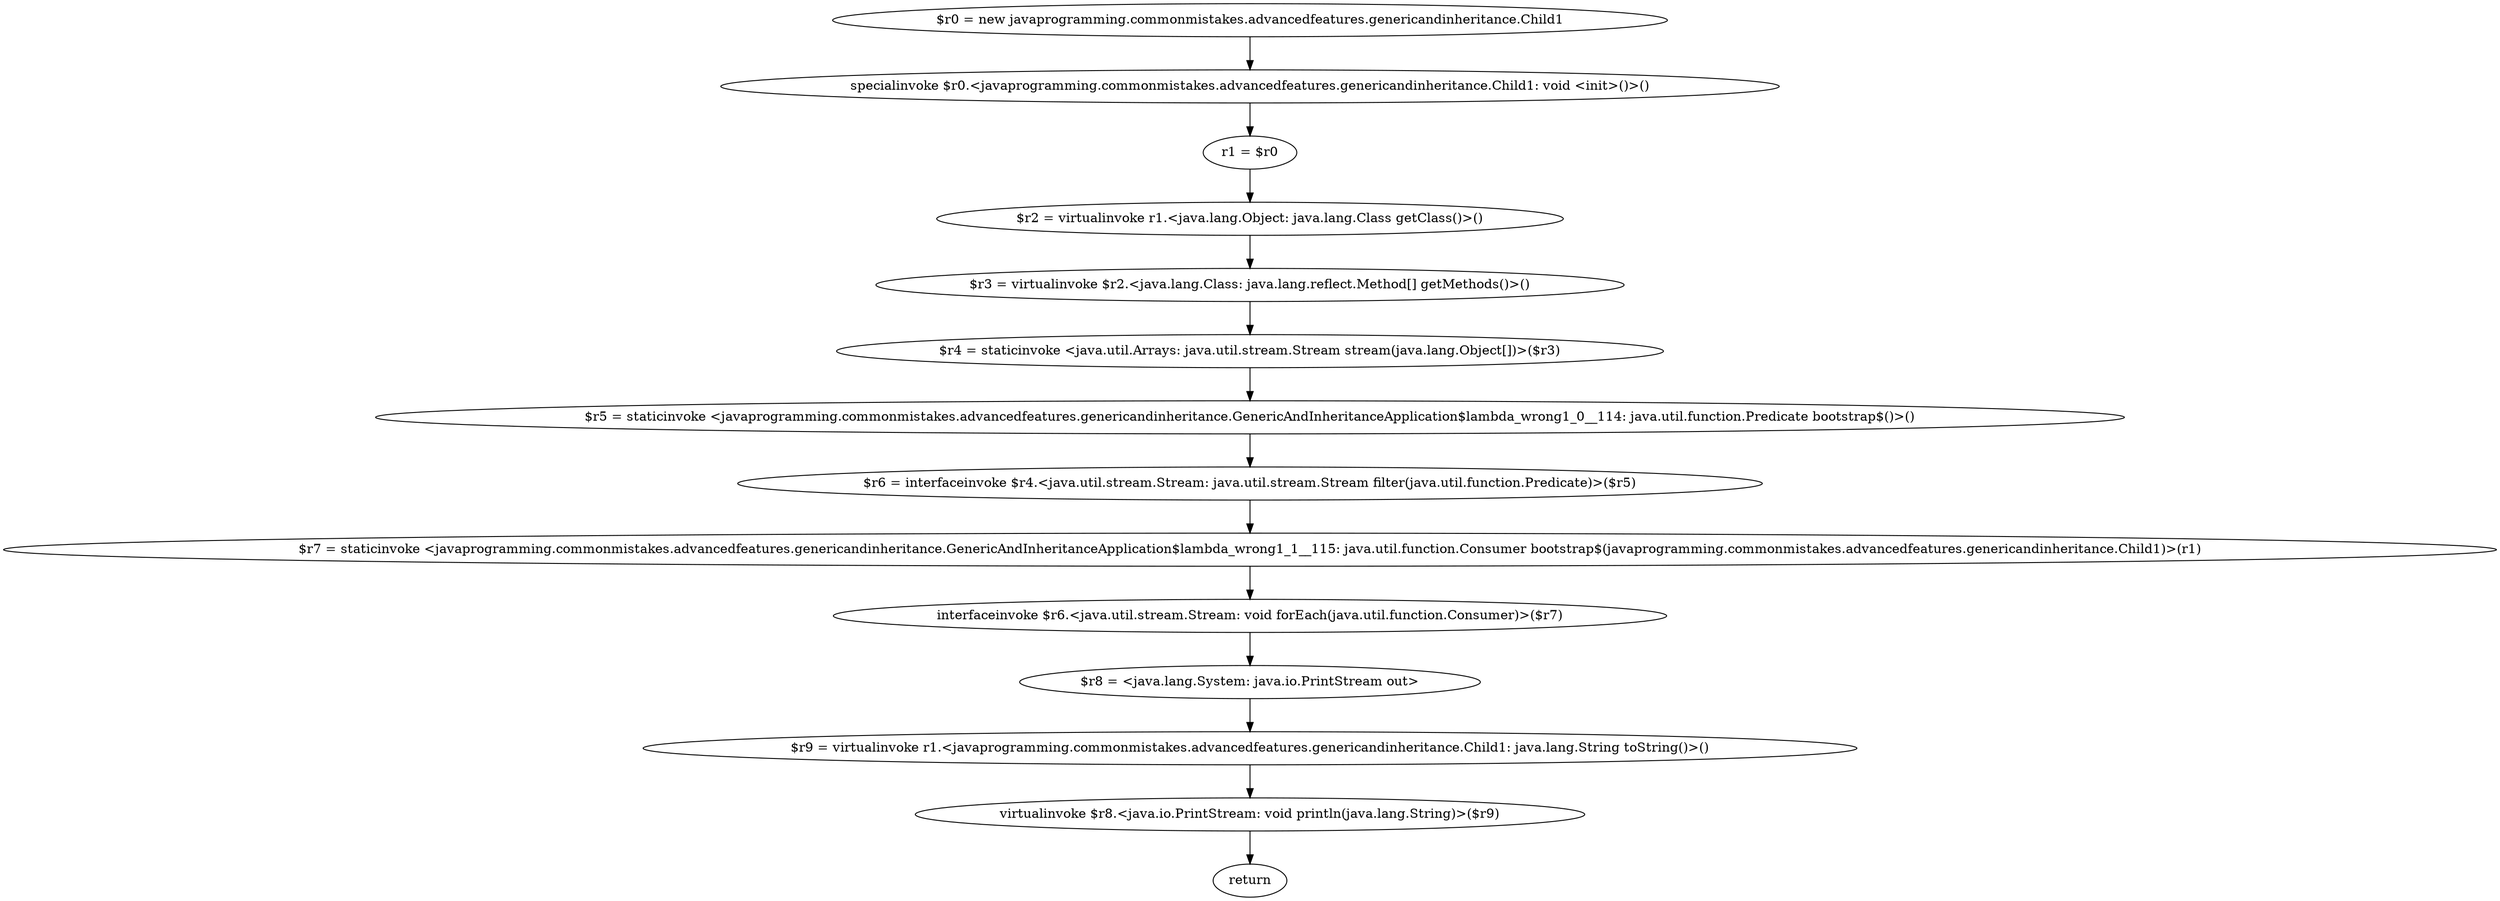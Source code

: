 digraph "unitGraph" {
    "$r0 = new javaprogramming.commonmistakes.advancedfeatures.genericandinheritance.Child1"
    "specialinvoke $r0.<javaprogramming.commonmistakes.advancedfeatures.genericandinheritance.Child1: void <init>()>()"
    "r1 = $r0"
    "$r2 = virtualinvoke r1.<java.lang.Object: java.lang.Class getClass()>()"
    "$r3 = virtualinvoke $r2.<java.lang.Class: java.lang.reflect.Method[] getMethods()>()"
    "$r4 = staticinvoke <java.util.Arrays: java.util.stream.Stream stream(java.lang.Object[])>($r3)"
    "$r5 = staticinvoke <javaprogramming.commonmistakes.advancedfeatures.genericandinheritance.GenericAndInheritanceApplication$lambda_wrong1_0__114: java.util.function.Predicate bootstrap$()>()"
    "$r6 = interfaceinvoke $r4.<java.util.stream.Stream: java.util.stream.Stream filter(java.util.function.Predicate)>($r5)"
    "$r7 = staticinvoke <javaprogramming.commonmistakes.advancedfeatures.genericandinheritance.GenericAndInheritanceApplication$lambda_wrong1_1__115: java.util.function.Consumer bootstrap$(javaprogramming.commonmistakes.advancedfeatures.genericandinheritance.Child1)>(r1)"
    "interfaceinvoke $r6.<java.util.stream.Stream: void forEach(java.util.function.Consumer)>($r7)"
    "$r8 = <java.lang.System: java.io.PrintStream out>"
    "$r9 = virtualinvoke r1.<javaprogramming.commonmistakes.advancedfeatures.genericandinheritance.Child1: java.lang.String toString()>()"
    "virtualinvoke $r8.<java.io.PrintStream: void println(java.lang.String)>($r9)"
    "return"
    "$r0 = new javaprogramming.commonmistakes.advancedfeatures.genericandinheritance.Child1"->"specialinvoke $r0.<javaprogramming.commonmistakes.advancedfeatures.genericandinheritance.Child1: void <init>()>()";
    "specialinvoke $r0.<javaprogramming.commonmistakes.advancedfeatures.genericandinheritance.Child1: void <init>()>()"->"r1 = $r0";
    "r1 = $r0"->"$r2 = virtualinvoke r1.<java.lang.Object: java.lang.Class getClass()>()";
    "$r2 = virtualinvoke r1.<java.lang.Object: java.lang.Class getClass()>()"->"$r3 = virtualinvoke $r2.<java.lang.Class: java.lang.reflect.Method[] getMethods()>()";
    "$r3 = virtualinvoke $r2.<java.lang.Class: java.lang.reflect.Method[] getMethods()>()"->"$r4 = staticinvoke <java.util.Arrays: java.util.stream.Stream stream(java.lang.Object[])>($r3)";
    "$r4 = staticinvoke <java.util.Arrays: java.util.stream.Stream stream(java.lang.Object[])>($r3)"->"$r5 = staticinvoke <javaprogramming.commonmistakes.advancedfeatures.genericandinheritance.GenericAndInheritanceApplication$lambda_wrong1_0__114: java.util.function.Predicate bootstrap$()>()";
    "$r5 = staticinvoke <javaprogramming.commonmistakes.advancedfeatures.genericandinheritance.GenericAndInheritanceApplication$lambda_wrong1_0__114: java.util.function.Predicate bootstrap$()>()"->"$r6 = interfaceinvoke $r4.<java.util.stream.Stream: java.util.stream.Stream filter(java.util.function.Predicate)>($r5)";
    "$r6 = interfaceinvoke $r4.<java.util.stream.Stream: java.util.stream.Stream filter(java.util.function.Predicate)>($r5)"->"$r7 = staticinvoke <javaprogramming.commonmistakes.advancedfeatures.genericandinheritance.GenericAndInheritanceApplication$lambda_wrong1_1__115: java.util.function.Consumer bootstrap$(javaprogramming.commonmistakes.advancedfeatures.genericandinheritance.Child1)>(r1)";
    "$r7 = staticinvoke <javaprogramming.commonmistakes.advancedfeatures.genericandinheritance.GenericAndInheritanceApplication$lambda_wrong1_1__115: java.util.function.Consumer bootstrap$(javaprogramming.commonmistakes.advancedfeatures.genericandinheritance.Child1)>(r1)"->"interfaceinvoke $r6.<java.util.stream.Stream: void forEach(java.util.function.Consumer)>($r7)";
    "interfaceinvoke $r6.<java.util.stream.Stream: void forEach(java.util.function.Consumer)>($r7)"->"$r8 = <java.lang.System: java.io.PrintStream out>";
    "$r8 = <java.lang.System: java.io.PrintStream out>"->"$r9 = virtualinvoke r1.<javaprogramming.commonmistakes.advancedfeatures.genericandinheritance.Child1: java.lang.String toString()>()";
    "$r9 = virtualinvoke r1.<javaprogramming.commonmistakes.advancedfeatures.genericandinheritance.Child1: java.lang.String toString()>()"->"virtualinvoke $r8.<java.io.PrintStream: void println(java.lang.String)>($r9)";
    "virtualinvoke $r8.<java.io.PrintStream: void println(java.lang.String)>($r9)"->"return";
}
